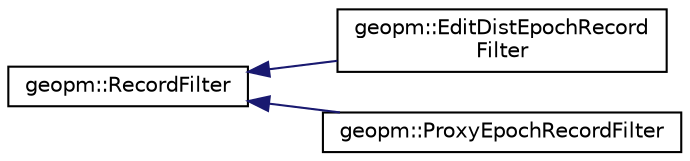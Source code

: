 digraph "Graphical Class Hierarchy"
{
 // LATEX_PDF_SIZE
  edge [fontname="Helvetica",fontsize="10",labelfontname="Helvetica",labelfontsize="10"];
  node [fontname="Helvetica",fontsize="10",shape=record];
  rankdir="LR";
  Node0 [label="geopm::RecordFilter",height=0.2,width=0.4,color="black", fillcolor="white", style="filled",URL="$classgeopm_1_1_record_filter.html",tooltip="Base class for filters that can be applied to ApplicationSampler record streams produced by a single ..."];
  Node0 -> Node1 [dir="back",color="midnightblue",fontsize="10",style="solid",fontname="Helvetica"];
  Node1 [label="geopm::EditDistEpochRecord\lFilter",height=0.2,width=0.4,color="black", fillcolor="white", style="filled",URL="$classgeopm_1_1_edit_dist_epoch_record_filter.html",tooltip=" "];
  Node0 -> Node2 [dir="back",color="midnightblue",fontsize="10",style="solid",fontname="Helvetica"];
  Node2 [label="geopm::ProxyEpochRecordFilter",height=0.2,width=0.4,color="black", fillcolor="white", style="filled",URL="$classgeopm_1_1_proxy_epoch_record_filter.html",tooltip="Filter that can be used to synthesize epoch events from a sequence of region entry events...."];
}
